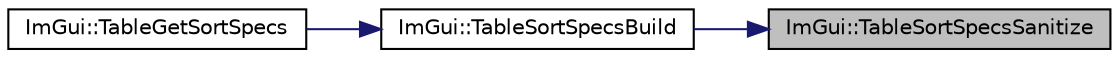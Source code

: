 digraph "ImGui::TableSortSpecsSanitize"
{
 // LATEX_PDF_SIZE
  edge [fontname="Helvetica",fontsize="10",labelfontname="Helvetica",labelfontsize="10"];
  node [fontname="Helvetica",fontsize="10",shape=record];
  rankdir="RL";
  Node1 [label="ImGui::TableSortSpecsSanitize",height=0.2,width=0.4,color="black", fillcolor="grey75", style="filled", fontcolor="black",tooltip=" "];
  Node1 -> Node2 [dir="back",color="midnightblue",fontsize="10",style="solid"];
  Node2 [label="ImGui::TableSortSpecsBuild",height=0.2,width=0.4,color="black", fillcolor="white", style="filled",URL="$namespace_im_gui.html#a045bb5e3e5947c10260a4889b50e3e35",tooltip=" "];
  Node2 -> Node3 [dir="back",color="midnightblue",fontsize="10",style="solid"];
  Node3 [label="ImGui::TableGetSortSpecs",height=0.2,width=0.4,color="black", fillcolor="white", style="filled",URL="$namespace_im_gui.html#acaeb2f2896b8332e108b6b1ce1c08fcc",tooltip=" "];
}
